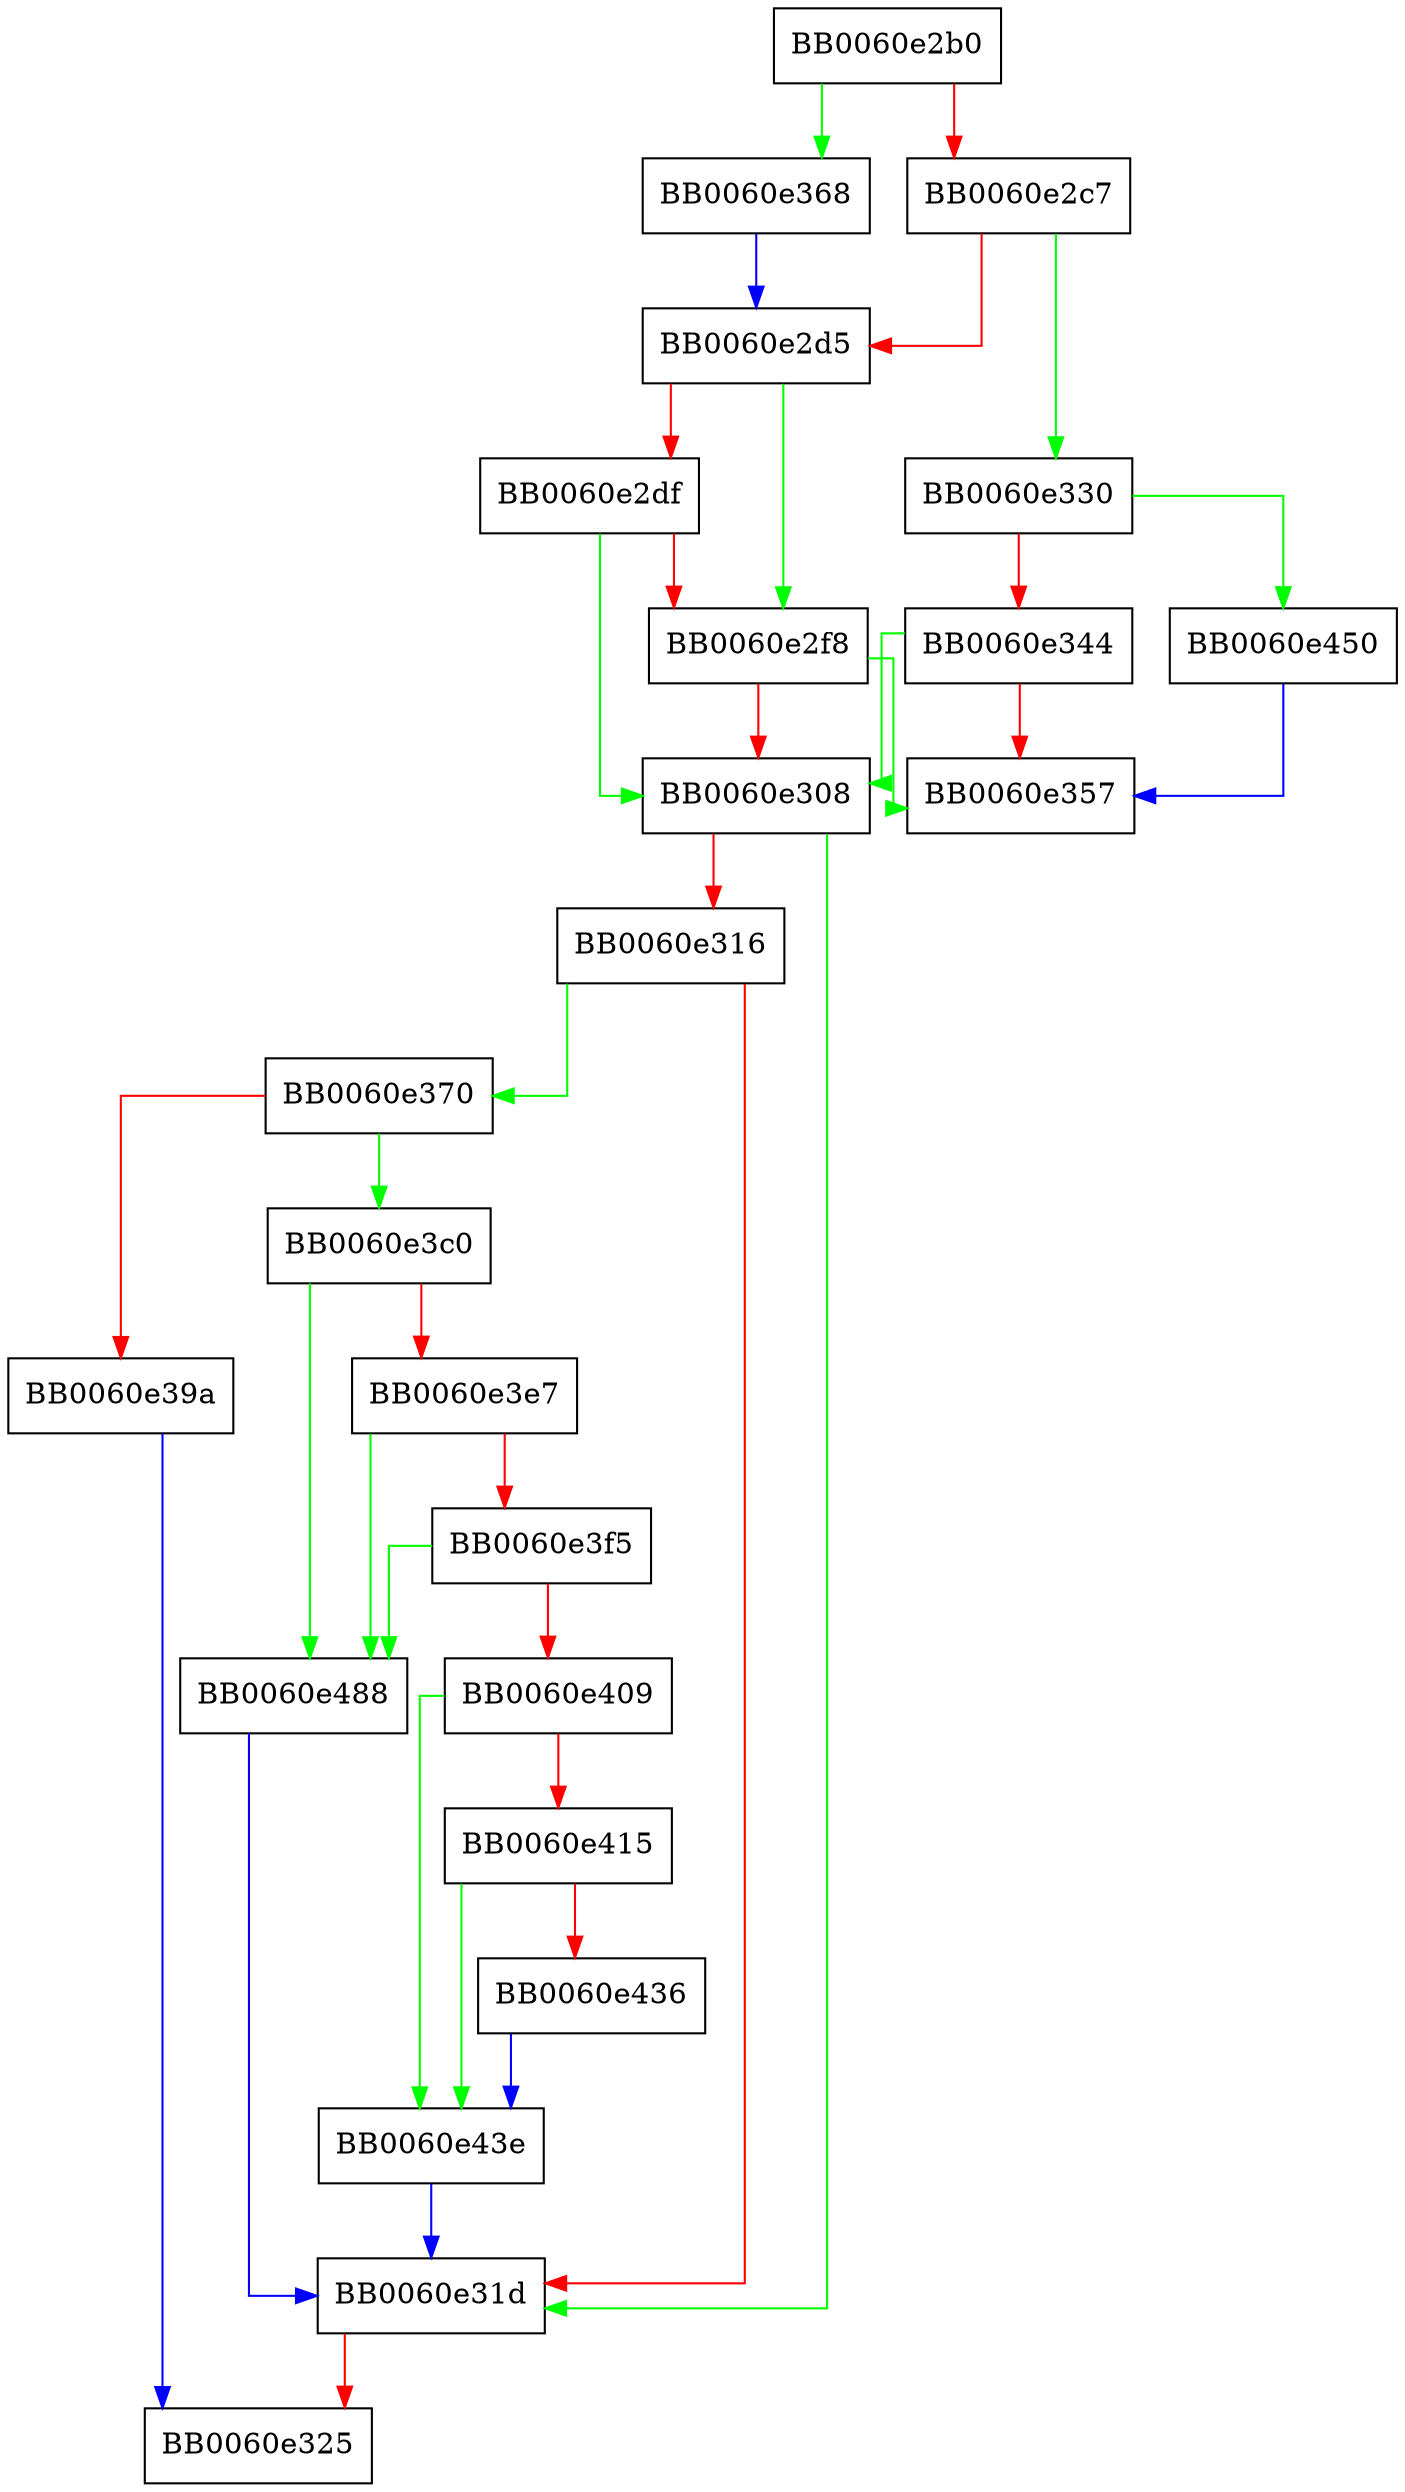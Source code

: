 digraph OBJ_txt2nid {
  node [shape="box"];
  graph [splines=ortho];
  BB0060e2b0 -> BB0060e368 [color="green"];
  BB0060e2b0 -> BB0060e2c7 [color="red"];
  BB0060e2c7 -> BB0060e330 [color="green"];
  BB0060e2c7 -> BB0060e2d5 [color="red"];
  BB0060e2d5 -> BB0060e2f8 [color="green"];
  BB0060e2d5 -> BB0060e2df [color="red"];
  BB0060e2df -> BB0060e308 [color="green"];
  BB0060e2df -> BB0060e2f8 [color="red"];
  BB0060e2f8 -> BB0060e357 [color="green"];
  BB0060e2f8 -> BB0060e308 [color="red"];
  BB0060e308 -> BB0060e31d [color="green"];
  BB0060e308 -> BB0060e316 [color="red"];
  BB0060e316 -> BB0060e370 [color="green"];
  BB0060e316 -> BB0060e31d [color="red"];
  BB0060e31d -> BB0060e325 [color="red"];
  BB0060e330 -> BB0060e450 [color="green"];
  BB0060e330 -> BB0060e344 [color="red"];
  BB0060e344 -> BB0060e308 [color="green"];
  BB0060e344 -> BB0060e357 [color="red"];
  BB0060e368 -> BB0060e2d5 [color="blue"];
  BB0060e370 -> BB0060e3c0 [color="green"];
  BB0060e370 -> BB0060e39a [color="red"];
  BB0060e39a -> BB0060e325 [color="blue"];
  BB0060e3c0 -> BB0060e488 [color="green"];
  BB0060e3c0 -> BB0060e3e7 [color="red"];
  BB0060e3e7 -> BB0060e488 [color="green"];
  BB0060e3e7 -> BB0060e3f5 [color="red"];
  BB0060e3f5 -> BB0060e488 [color="green"];
  BB0060e3f5 -> BB0060e409 [color="red"];
  BB0060e409 -> BB0060e43e [color="green"];
  BB0060e409 -> BB0060e415 [color="red"];
  BB0060e415 -> BB0060e43e [color="green"];
  BB0060e415 -> BB0060e436 [color="red"];
  BB0060e436 -> BB0060e43e [color="blue"];
  BB0060e43e -> BB0060e31d [color="blue"];
  BB0060e450 -> BB0060e357 [color="blue"];
  BB0060e488 -> BB0060e31d [color="blue"];
}